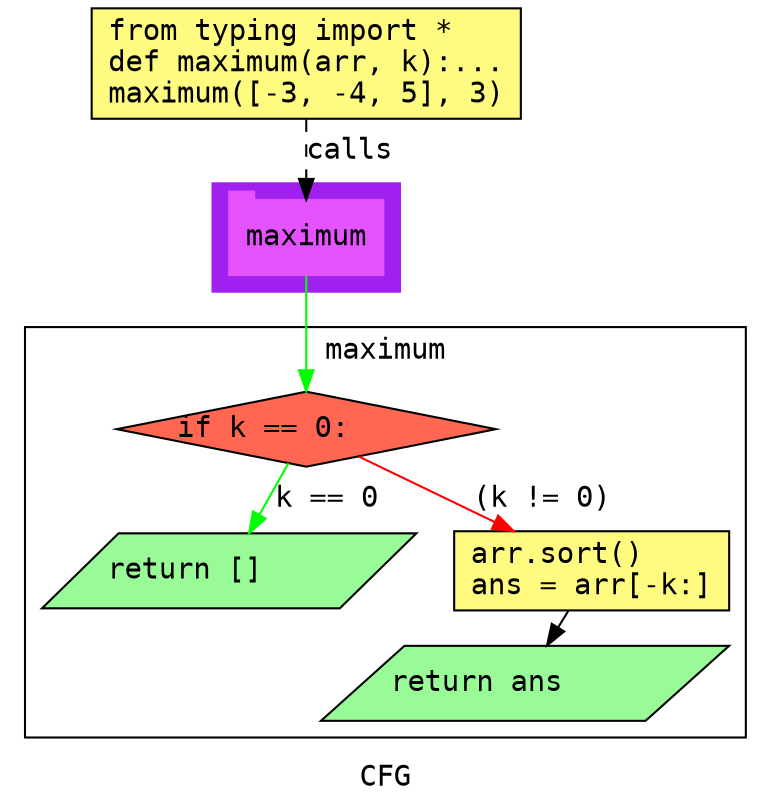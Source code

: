 digraph cluster380CFG {
	graph [bb="0,0,356,381",
		compound=True,
		fontname="DejaVu Sans Mono",
		label=CFG,
		lheight=0.21,
		lp="178,11.5",
		lwidth=0.35,
		pack=False,
		rankdir=TB,
		ranksep=0.02
	];
	node [fontname="DejaVu Sans Mono",
		label="\N"
	];
	edge [fontname="DejaVu Sans Mono"];
	subgraph cluster_1 {
		graph [bb="96,245,186,297",
			color=purple,
			compound=true,
			fontname="DejaVu Sans Mono",
			label="",
			rankdir=TB,
			ranksep=0.02,
			shape=tab,
			style=filled
		];
		node [fontname="DejaVu Sans Mono"];
		edge [fontname="DejaVu Sans Mono"];
		11	[color="#E552FF",
			height=0.5,
			label=maximum,
			linenum="[9]",
			pos="141,271",
			shape=tab,
			style=filled,
			width=1.0278];
	}
	subgraph cluster0maximum {
		graph [bb="8,31,348,228",
			compound=True,
			fontname="DejaVu Sans Mono",
			label=maximum,
			lheight=0.21,
			lp="178,216.5",
			lwidth=0.81,
			pack=False,
			rankdir=TB,
			ranksep=0.02
		];
		node [fontname="DejaVu Sans Mono"];
		edge [fontname="DejaVu Sans Mono"];
		subgraph cluster_5 {
			graph [color=purple,
				compound=true,
				fontname="DejaVu Sans Mono",
				label="",
				rankdir=TB,
				ranksep=0.02,
				shape=tab,
				style=filled
			];
			node [fontname="DejaVu Sans Mono"];
			edge [fontname="DejaVu Sans Mono"];
		}
		3	[fillcolor="#FF6752",
			height=0.5,
			label="if k == 0:\l",
			linenum="[3]",
			pos="141,179",
			shape=diamond,
			style="filled,solid",
			width=2.5277];
		4	[fillcolor="#98fb98",
			height=0.5,
			label="return []\l",
			linenum="[4]",
			pos="103,111",
			shape=parallelogram,
			style="filled,solid",
			width=2.4088];
		3 -> 4	[color=green,
			label="k == 0",
			lp="151,145.5",
			pos="e,112.84,129.08 132.19,162.69 127.94,155.31 122.72,146.25 117.88,137.84"];
		5	[fillcolor="#FFFB81",
			height=0.52778,
			label="arr.sort()\lans = arr[-k:]\l",
			linenum="[5, 6]",
			pos="274,111",
			shape=rectangle,
			style="filled,solid",
			width=1.8333];
		3 -> 5	[color=red,
			label="(k != 0)",
			lp="252.5,145.5",
			pos="e,237.63,130.05 165.7,165.74 183.31,157.01 207.48,145.01 228.52,134.57"];
		8	[fillcolor="#98fb98",
			height=0.5,
			label="return ans\l",
			linenum="[7]",
			pos="246,57",
			shape=parallelogram,
			style="filled,solid",
			width=2.6206];
		5 -> 8	[color=black,
			pos="e,255.27,75.216 264.21,91.813 262.89,89.371 261.52,86.828 260.15,84.281"];
	}
	1	[fillcolor="#FFFB81",
		height=0.73611,
		label="from typing import *\ldef maximum(arr, k):...\lmaximum([-3, -4, 5], 3)\l",
		linenum="[1]",
		pos="141,354.5",
		shape=rectangle,
		style="filled,solid",
		width=2.8611];
	1 -> 11	[label=calls,
		lp="162,312.5",
		pos="e,141,289.13 141,327.71 141,318.66 141,308.47 141,299.3",
		style=dashed];
	11 -> 3	[color=green,
		pos="e,141,197.3 141,252.65 141,239.82 141,222.11 141,207.38"];
}
